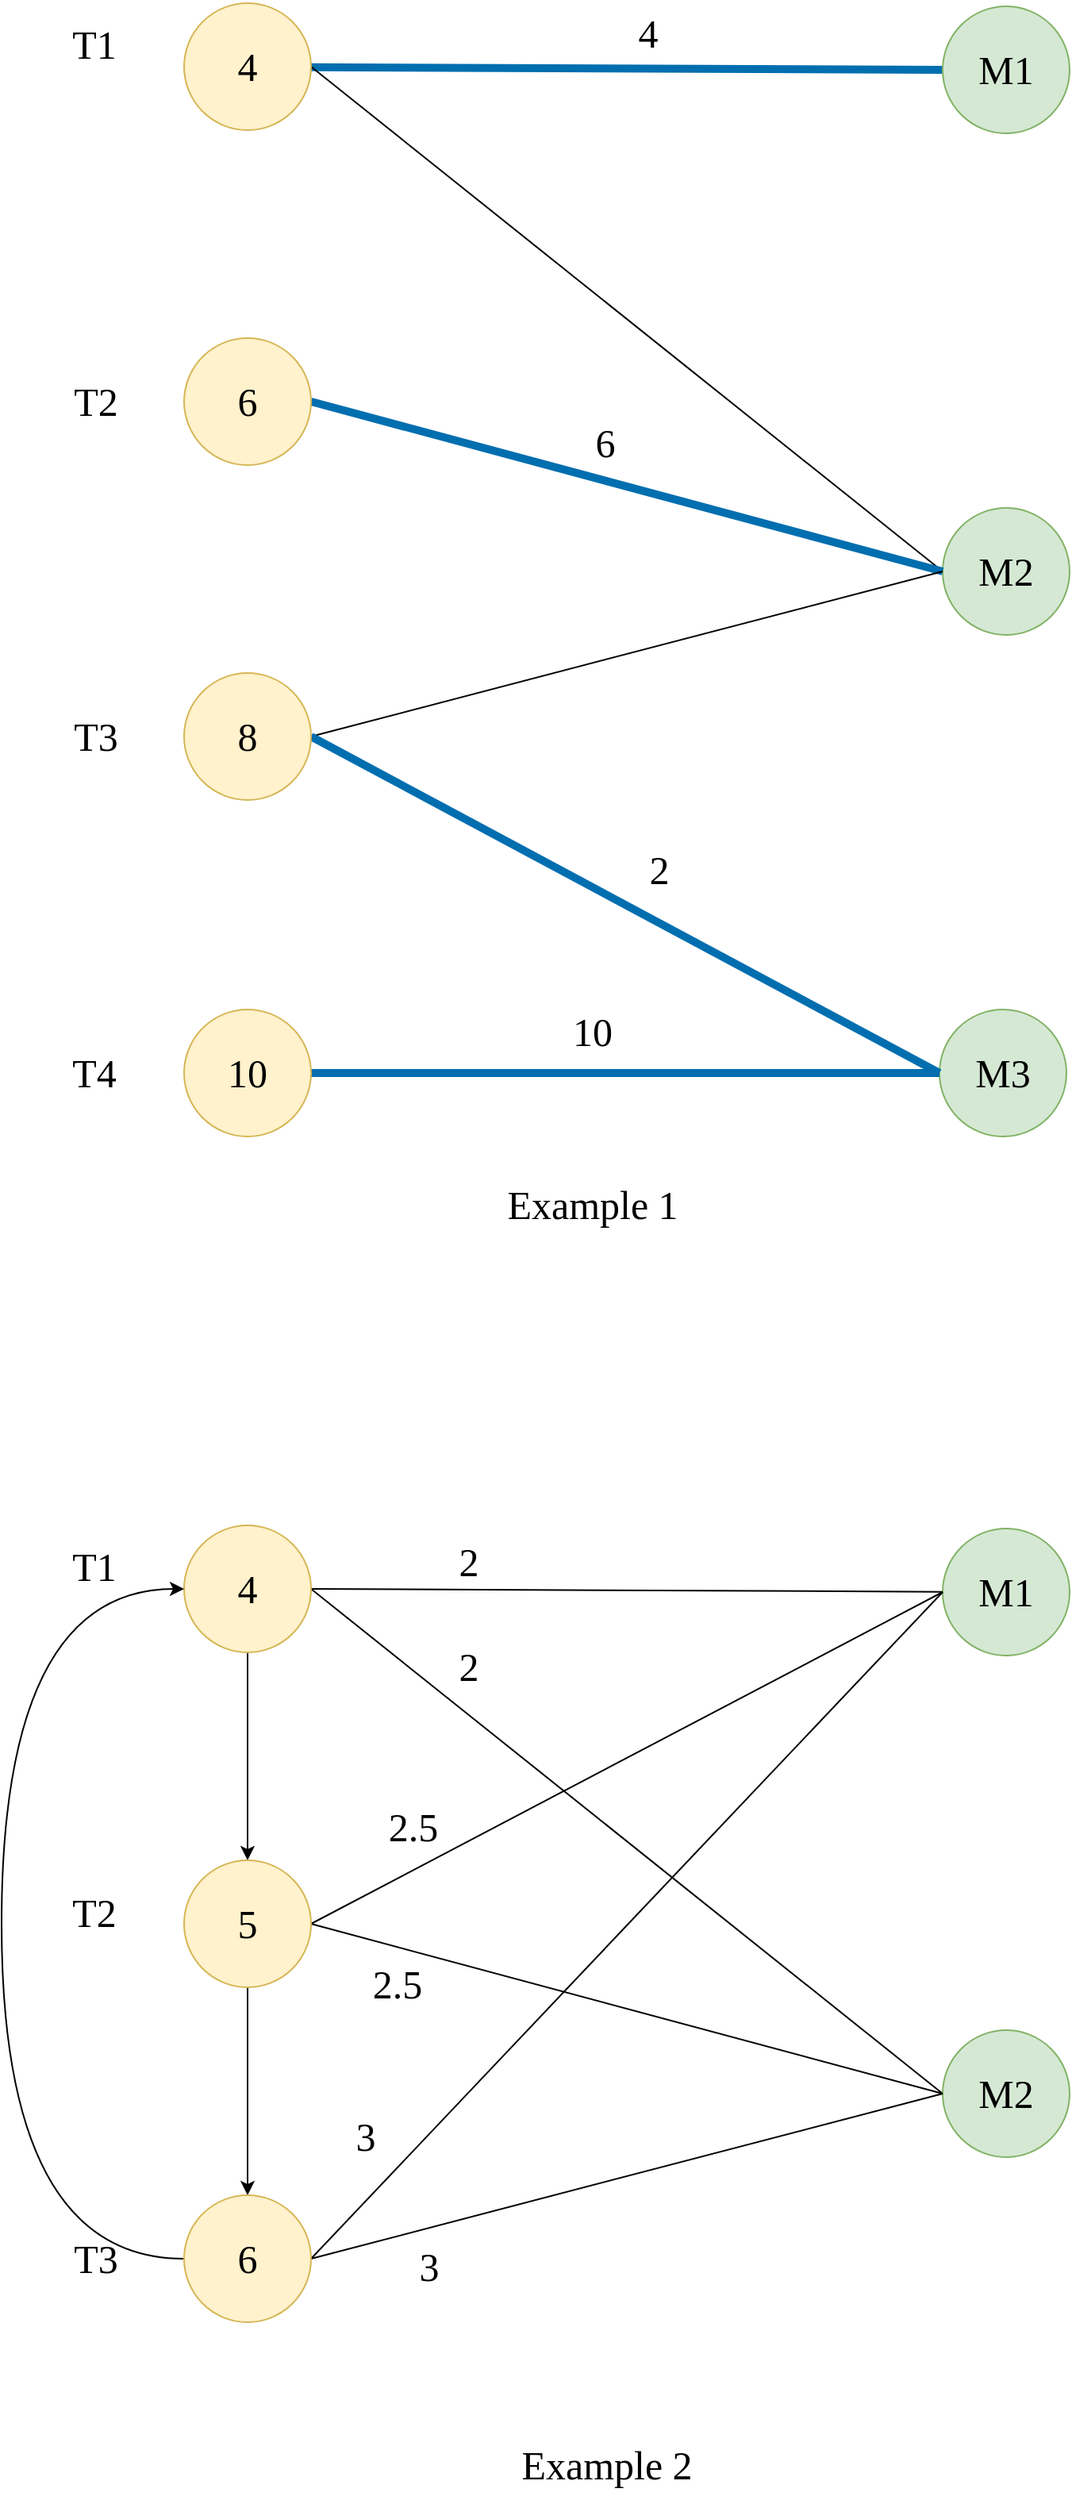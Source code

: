 <mxfile>
    <diagram id="02JK7528nfHaCugBu0wU" name="Page-1">
        <mxGraphModel dx="3136" dy="1020" grid="0" gridSize="10" guides="1" tooltips="1" connect="1" arrows="1" fold="1" page="0" pageScale="1" pageWidth="850" pageHeight="1100" background="none" math="0" shadow="0">
            <root>
                <mxCell id="0"/>
                <mxCell id="1" parent="0"/>
                <mxCell id="7" style="edgeStyle=none;html=1;exitX=0;exitY=0.5;exitDx=0;exitDy=0;entryX=0;entryY=0.5;entryDx=0;entryDy=0;endArrow=none;endFill=0;fontSize=25;fontFamily=Georgia;fillColor=#1ba1e2;strokeColor=#006EAF;strokeWidth=5;" edge="1" parent="1" source="2" target="3">
                    <mxGeometry relative="1" as="geometry"/>
                </mxCell>
                <mxCell id="2" value="M1" style="ellipse;whiteSpace=wrap;html=1;aspect=fixed;fontSize=25;fillColor=#d5e8d4;strokeColor=#82b366;fontFamily=Georgia;" vertex="1" parent="1">
                    <mxGeometry x="882" y="96" width="80" height="80" as="geometry"/>
                </mxCell>
                <mxCell id="13" style="edgeStyle=none;html=1;exitX=1;exitY=0.5;exitDx=0;exitDy=0;entryX=0;entryY=0.5;entryDx=0;entryDy=0;fontFamily=Georgia;fontSize=25;endArrow=none;endFill=0;" edge="1" parent="1" source="3" target="4">
                    <mxGeometry relative="1" as="geometry"/>
                </mxCell>
                <mxCell id="3" value="4" style="ellipse;whiteSpace=wrap;html=1;aspect=fixed;fontSize=25;fillColor=#fff2cc;strokeColor=#d6b656;fontFamily=Georgia;" vertex="1" parent="1">
                    <mxGeometry x="404" y="94" width="80" height="80" as="geometry"/>
                </mxCell>
                <mxCell id="4" value="M2" style="ellipse;whiteSpace=wrap;html=1;aspect=fixed;fontSize=25;fillColor=#d5e8d4;strokeColor=#82b366;fontFamily=Georgia;" vertex="1" parent="1">
                    <mxGeometry x="882" y="412" width="80" height="80" as="geometry"/>
                </mxCell>
                <mxCell id="5" value="M3" style="ellipse;whiteSpace=wrap;html=1;aspect=fixed;fontSize=25;fillColor=#d5e8d4;strokeColor=#82b366;fontFamily=Georgia;" vertex="1" parent="1">
                    <mxGeometry x="880" y="728" width="80" height="80" as="geometry"/>
                </mxCell>
                <mxCell id="14" style="edgeStyle=none;html=1;exitX=1;exitY=0.5;exitDx=0;exitDy=0;entryX=0;entryY=0.5;entryDx=0;entryDy=0;fontFamily=Georgia;fontSize=25;endArrow=none;endFill=0;fillColor=#1ba1e2;strokeColor=#006EAF;strokeWidth=5;" edge="1" parent="1" source="6" target="4">
                    <mxGeometry relative="1" as="geometry"/>
                </mxCell>
                <mxCell id="6" value="6" style="ellipse;whiteSpace=wrap;html=1;aspect=fixed;fontSize=25;fillColor=#fff2cc;strokeColor=#d6b656;fontFamily=Georgia;" vertex="1" parent="1">
                    <mxGeometry x="404" y="305" width="80" height="80" as="geometry"/>
                </mxCell>
                <mxCell id="17" style="edgeStyle=none;html=1;exitX=1;exitY=0.5;exitDx=0;exitDy=0;entryX=0;entryY=0.5;entryDx=0;entryDy=0;fontFamily=Georgia;fontSize=25;endArrow=none;endFill=0;fillColor=#1ba1e2;strokeColor=#006EAF;strokeWidth=5;" edge="1" parent="1" source="11" target="5">
                    <mxGeometry relative="1" as="geometry"/>
                </mxCell>
                <mxCell id="11" value="10" style="ellipse;whiteSpace=wrap;html=1;aspect=fixed;fontSize=25;fillColor=#fff2cc;strokeColor=#d6b656;fontFamily=Georgia;" vertex="1" parent="1">
                    <mxGeometry x="404" y="728" width="80" height="80" as="geometry"/>
                </mxCell>
                <mxCell id="15" style="edgeStyle=none;html=1;exitX=1;exitY=0.5;exitDx=0;exitDy=0;entryX=0;entryY=0.5;entryDx=0;entryDy=0;fontFamily=Georgia;fontSize=25;endArrow=none;endFill=0;" edge="1" parent="1" source="12" target="4">
                    <mxGeometry relative="1" as="geometry"/>
                </mxCell>
                <mxCell id="16" style="edgeStyle=none;html=1;exitX=1;exitY=0.5;exitDx=0;exitDy=0;entryX=0;entryY=0.5;entryDx=0;entryDy=0;fontFamily=Georgia;fontSize=25;endArrow=none;endFill=0;fillColor=#1ba1e2;strokeColor=#006EAF;strokeWidth=5;" edge="1" parent="1" source="12" target="5">
                    <mxGeometry relative="1" as="geometry"/>
                </mxCell>
                <mxCell id="12" value="8" style="ellipse;whiteSpace=wrap;html=1;aspect=fixed;fontSize=25;fillColor=#fff2cc;strokeColor=#d6b656;fontFamily=Georgia;" vertex="1" parent="1">
                    <mxGeometry x="404" y="516" width="80" height="80" as="geometry"/>
                </mxCell>
                <mxCell id="18" value="T1" style="text;html=1;align=center;verticalAlign=middle;resizable=0;points=[];autosize=1;strokeColor=none;fillColor=none;fontSize=25;fontFamily=Georgia;" vertex="1" parent="1">
                    <mxGeometry x="325" y="99" width="44" height="42" as="geometry"/>
                </mxCell>
                <mxCell id="19" value="T2" style="text;html=1;align=center;verticalAlign=middle;resizable=0;points=[];autosize=1;strokeColor=none;fillColor=none;fontSize=25;fontFamily=Georgia;" vertex="1" parent="1">
                    <mxGeometry x="324" y="324" width="47" height="42" as="geometry"/>
                </mxCell>
                <mxCell id="20" value="T3" style="text;html=1;align=center;verticalAlign=middle;resizable=0;points=[];autosize=1;strokeColor=none;fillColor=none;fontSize=25;fontFamily=Georgia;" vertex="1" parent="1">
                    <mxGeometry x="324" y="535" width="47" height="42" as="geometry"/>
                </mxCell>
                <mxCell id="21" value="T4" style="text;html=1;align=center;verticalAlign=middle;resizable=0;points=[];autosize=1;strokeColor=none;fillColor=none;fontSize=25;fontFamily=Georgia;" vertex="1" parent="1">
                    <mxGeometry x="323" y="747" width="48" height="42" as="geometry"/>
                </mxCell>
                <mxCell id="23" value="4" style="text;html=1;align=center;verticalAlign=middle;resizable=0;points=[];autosize=1;strokeColor=none;fillColor=none;fontSize=25;fontFamily=Georgia;" vertex="1" parent="1">
                    <mxGeometry x="680" y="92" width="32" height="42" as="geometry"/>
                </mxCell>
                <mxCell id="24" value="6" style="text;html=1;align=center;verticalAlign=middle;resizable=0;points=[];autosize=1;strokeColor=none;fillColor=none;fontSize=25;fontFamily=Georgia;" vertex="1" parent="1">
                    <mxGeometry x="653" y="350" width="32" height="42" as="geometry"/>
                </mxCell>
                <mxCell id="25" value="2" style="text;html=1;align=center;verticalAlign=middle;resizable=0;points=[];autosize=1;strokeColor=none;fillColor=none;fontSize=25;fontFamily=Georgia;" vertex="1" parent="1">
                    <mxGeometry x="687" y="619" width="32" height="42" as="geometry"/>
                </mxCell>
                <mxCell id="26" value="10" style="text;html=1;align=center;verticalAlign=middle;resizable=0;points=[];autosize=1;strokeColor=none;fillColor=none;fontSize=25;fontFamily=Georgia;" vertex="1" parent="1">
                    <mxGeometry x="639" y="721" width="44" height="42" as="geometry"/>
                </mxCell>
                <mxCell id="33" value="Example 1" style="text;html=1;align=center;verticalAlign=middle;resizable=0;points=[];autosize=1;strokeColor=none;fillColor=none;fontSize=25;fontFamily=Georgia;fontColor=#000000;" vertex="1" parent="1">
                    <mxGeometry x="595" y="830" width="132" height="42" as="geometry"/>
                </mxCell>
                <mxCell id="35" value="M1" style="ellipse;whiteSpace=wrap;html=1;aspect=fixed;fontSize=25;fillColor=#d5e8d4;strokeColor=#82b366;fontFamily=Georgia;" vertex="1" parent="1">
                    <mxGeometry x="882" y="1055" width="80" height="80" as="geometry"/>
                </mxCell>
                <mxCell id="36" style="edgeStyle=none;html=1;exitX=1;exitY=0.5;exitDx=0;exitDy=0;entryX=0;entryY=0.5;entryDx=0;entryDy=0;fontFamily=Georgia;fontSize=25;endArrow=none;endFill=0;" edge="1" parent="1" source="37" target="38">
                    <mxGeometry relative="1" as="geometry"/>
                </mxCell>
                <mxCell id="56" style="edgeStyle=none;html=1;exitX=1;exitY=0.5;exitDx=0;exitDy=0;strokeWidth=1;fontFamily=Georgia;fontSize=25;fontColor=#000000;endArrow=none;endFill=0;" edge="1" parent="1" source="37" target="35">
                    <mxGeometry relative="1" as="geometry"/>
                </mxCell>
                <mxCell id="60" style="edgeStyle=none;html=1;exitX=0.5;exitY=1;exitDx=0;exitDy=0;entryX=0.5;entryY=0;entryDx=0;entryDy=0;strokeWidth=1;fontFamily=Georgia;fontSize=25;fontColor=#000000;endArrow=classic;endFill=1;" edge="1" parent="1" source="37" target="41">
                    <mxGeometry relative="1" as="geometry"/>
                </mxCell>
                <mxCell id="37" value="4" style="ellipse;whiteSpace=wrap;html=1;aspect=fixed;fontSize=25;fillColor=#fff2cc;strokeColor=#d6b656;fontFamily=Georgia;" vertex="1" parent="1">
                    <mxGeometry x="404" y="1053" width="80" height="80" as="geometry"/>
                </mxCell>
                <mxCell id="38" value="M2" style="ellipse;whiteSpace=wrap;html=1;aspect=fixed;fontSize=25;fillColor=#d5e8d4;strokeColor=#82b366;fontFamily=Georgia;" vertex="1" parent="1">
                    <mxGeometry x="882" y="1371" width="80" height="80" as="geometry"/>
                </mxCell>
                <mxCell id="57" style="edgeStyle=none;html=1;exitX=1;exitY=0.5;exitDx=0;exitDy=0;entryX=0;entryY=0.5;entryDx=0;entryDy=0;strokeWidth=1;fontFamily=Georgia;fontSize=25;fontColor=#000000;endArrow=none;endFill=0;" edge="1" parent="1" source="41" target="35">
                    <mxGeometry relative="1" as="geometry"/>
                </mxCell>
                <mxCell id="58" style="edgeStyle=none;html=1;exitX=1;exitY=0.5;exitDx=0;exitDy=0;entryX=0;entryY=0.5;entryDx=0;entryDy=0;strokeWidth=1;fontFamily=Georgia;fontSize=25;fontColor=#000000;endArrow=none;endFill=0;" edge="1" parent="1" source="41" target="38">
                    <mxGeometry relative="1" as="geometry"/>
                </mxCell>
                <mxCell id="61" style="edgeStyle=none;html=1;exitX=0.5;exitY=1;exitDx=0;exitDy=0;entryX=0.5;entryY=0;entryDx=0;entryDy=0;strokeWidth=1;fontFamily=Georgia;fontSize=25;fontColor=#000000;endArrow=classic;endFill=1;" edge="1" parent="1" source="41" target="46">
                    <mxGeometry relative="1" as="geometry"/>
                </mxCell>
                <mxCell id="41" value="5" style="ellipse;whiteSpace=wrap;html=1;aspect=fixed;fontSize=25;fillColor=#fff2cc;strokeColor=#d6b656;fontFamily=Georgia;" vertex="1" parent="1">
                    <mxGeometry x="404" y="1264" width="80" height="80" as="geometry"/>
                </mxCell>
                <mxCell id="44" style="edgeStyle=none;html=1;exitX=1;exitY=0.5;exitDx=0;exitDy=0;entryX=0;entryY=0.5;entryDx=0;entryDy=0;fontFamily=Georgia;fontSize=25;endArrow=none;endFill=0;" edge="1" parent="1" source="46" target="38">
                    <mxGeometry relative="1" as="geometry"/>
                </mxCell>
                <mxCell id="59" style="edgeStyle=none;html=1;exitX=1;exitY=0.5;exitDx=0;exitDy=0;entryX=0;entryY=0.5;entryDx=0;entryDy=0;strokeWidth=1;fontFamily=Georgia;fontSize=25;fontColor=#000000;endArrow=none;endFill=0;" edge="1" parent="1" source="46" target="35">
                    <mxGeometry relative="1" as="geometry"/>
                </mxCell>
                <mxCell id="62" style="edgeStyle=orthogonalEdgeStyle;html=1;exitX=0;exitY=0.5;exitDx=0;exitDy=0;entryX=0;entryY=0.5;entryDx=0;entryDy=0;strokeWidth=1;fontFamily=Georgia;fontSize=25;fontColor=#000000;endArrow=classic;endFill=1;curved=1;" edge="1" parent="1" source="46" target="37">
                    <mxGeometry relative="1" as="geometry">
                        <Array as="points">
                            <mxPoint x="289" y="1515"/>
                            <mxPoint x="289" y="1093"/>
                        </Array>
                    </mxGeometry>
                </mxCell>
                <mxCell id="46" value="6" style="ellipse;whiteSpace=wrap;html=1;aspect=fixed;fontSize=25;fillColor=#fff2cc;strokeColor=#d6b656;fontFamily=Georgia;" vertex="1" parent="1">
                    <mxGeometry x="404" y="1475" width="80" height="80" as="geometry"/>
                </mxCell>
                <mxCell id="47" value="T1" style="text;html=1;align=center;verticalAlign=middle;resizable=0;points=[];autosize=1;strokeColor=none;fillColor=none;fontSize=25;fontFamily=Georgia;" vertex="1" parent="1">
                    <mxGeometry x="325" y="1058" width="44" height="42" as="geometry"/>
                </mxCell>
                <mxCell id="48" value="T2" style="text;html=1;align=center;verticalAlign=middle;resizable=0;points=[];autosize=1;strokeColor=none;fillColor=none;fontSize=25;fontFamily=Georgia;" vertex="1" parent="1">
                    <mxGeometry x="323" y="1276" width="47" height="42" as="geometry"/>
                </mxCell>
                <mxCell id="49" value="T3" style="text;html=1;align=center;verticalAlign=middle;resizable=0;points=[];autosize=1;strokeColor=none;fillColor=none;fontSize=25;fontFamily=Georgia;" vertex="1" parent="1">
                    <mxGeometry x="324" y="1494" width="47" height="42" as="geometry"/>
                </mxCell>
                <mxCell id="51" value="2" style="text;html=1;align=center;verticalAlign=middle;resizable=0;points=[];autosize=1;strokeColor=none;fillColor=none;fontSize=25;fontFamily=Georgia;" vertex="1" parent="1">
                    <mxGeometry x="567" y="1055" width="32" height="42" as="geometry"/>
                </mxCell>
                <mxCell id="55" value="Example 2" style="text;html=1;align=center;verticalAlign=middle;resizable=0;points=[];autosize=1;strokeColor=none;fillColor=none;fontSize=25;fontFamily=Georgia;fontColor=#000000;" vertex="1" parent="1">
                    <mxGeometry x="602" y="1624" width="135" height="42" as="geometry"/>
                </mxCell>
                <mxCell id="63" value="2" style="text;html=1;align=center;verticalAlign=middle;resizable=0;points=[];autosize=1;strokeColor=none;fillColor=none;fontSize=25;fontFamily=Georgia;" vertex="1" parent="1">
                    <mxGeometry x="567" y="1121" width="32" height="42" as="geometry"/>
                </mxCell>
                <mxCell id="64" value="2.5" style="text;html=1;align=center;verticalAlign=middle;resizable=0;points=[];autosize=1;strokeColor=none;fillColor=none;fontSize=25;fontFamily=Georgia;" vertex="1" parent="1">
                    <mxGeometry x="522" y="1222" width="52" height="42" as="geometry"/>
                </mxCell>
                <mxCell id="66" value="2.5" style="text;html=1;align=center;verticalAlign=middle;resizable=0;points=[];autosize=1;strokeColor=none;fillColor=none;fontSize=25;fontFamily=Georgia;" vertex="1" parent="1">
                    <mxGeometry x="512" y="1321" width="52" height="42" as="geometry"/>
                </mxCell>
                <mxCell id="67" value="3" style="text;html=1;align=center;verticalAlign=middle;resizable=0;points=[];autosize=1;strokeColor=none;fillColor=none;fontSize=25;fontFamily=Georgia;fontColor=#000000;" vertex="1" parent="1">
                    <mxGeometry x="502" y="1417" width="32" height="42" as="geometry"/>
                </mxCell>
                <mxCell id="68" value="3" style="text;html=1;align=center;verticalAlign=middle;resizable=0;points=[];autosize=1;strokeColor=none;fillColor=none;fontSize=25;fontFamily=Georgia;fontColor=#000000;" vertex="1" parent="1">
                    <mxGeometry x="542" y="1499" width="32" height="42" as="geometry"/>
                </mxCell>
            </root>
        </mxGraphModel>
    </diagram>
</mxfile>